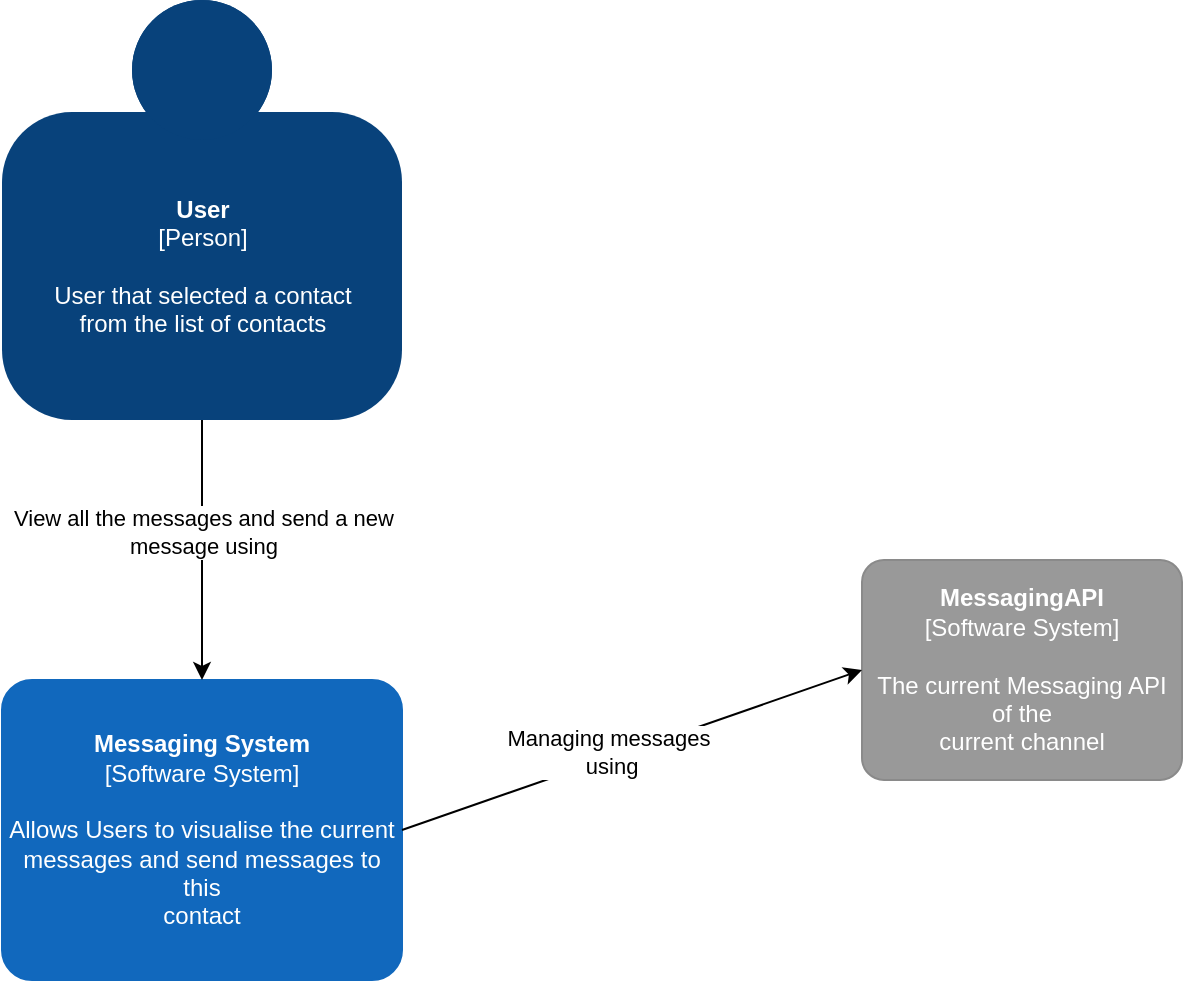 <mxfile version="14.4.9" type="github" pages="3">
  <diagram id="LINnmihD1HDYcQzkTkvL" name="Context-Diagram">
    <mxGraphModel dx="1038" dy="580" grid="1" gridSize="10" guides="1" tooltips="1" connect="1" arrows="1" fold="1" page="1" pageScale="1" pageWidth="827" pageHeight="1169" math="0" shadow="0">
      <root>
        <mxCell id="0" />
        <mxCell id="1" parent="0" />
        <object placeholders="1" c4Name="User" c4Type="Person" c4Description="User that selected a contact &#xa;from the list of contacts" label="&lt;b&gt;%c4Name%&lt;/b&gt;&lt;div&gt;[%c4Type%]&lt;/div&gt;&lt;br&gt;&lt;div&gt;%c4Description%&lt;/div&gt;" id="7fiKnrMGYGweo_oKRSSX-4">
          <mxCell style="html=1;dashed=0;whitespace=wrap;fillColor=#08427b;strokeColor=none;fontColor=#ffffff;shape=mxgraph.c4.person;align=center;metaEdit=1;points=[[0.5,0,0],[1,0.5,0],[1,0.75,0],[0.75,1,0],[0.5,1,0],[0.25,1,0],[0,0.75,0],[0,0.5,0]];metaData={&quot;c4Type&quot;:{&quot;editable&quot;:false}};" vertex="1" parent="1">
            <mxGeometry x="200" y="30" width="200" height="210" as="geometry" />
          </mxCell>
        </object>
        <object placeholders="1" c4Name="Messaging System" c4Type="Software System" c4Description="Allows Users to visualise the current&#xa;messages and send messages to this&#xa;contact  " label="&lt;b&gt;%c4Name%&lt;/b&gt;&lt;div&gt;[%c4Type%]&lt;/div&gt;&lt;br&gt;&lt;div&gt;%c4Description%&lt;/div&gt;" id="7fiKnrMGYGweo_oKRSSX-10">
          <mxCell style="rounded=1;whiteSpace=wrap;html=1;labelBackgroundColor=none;fillColor=#1168BD;fontColor=#ffffff;align=center;arcSize=10;strokeColor=#1168BD;metaEdit=1;metaData={&quot;c4Type&quot;:{&quot;editable&quot;:false}};points=[[0.25,0,0],[0.5,0,0],[0.75,0,0],[1,0.25,0],[1,0.5,0],[1,0.75,0],[0.75,1,0],[0.5,1,0],[0.25,1,0],[0,0.75,0],[0,0.5,0],[0,0.25,0]];" vertex="1" parent="1">
            <mxGeometry x="200" y="370" width="200" height="150" as="geometry" />
          </mxCell>
        </object>
        <object placeholders="1" c4Name="MessagingAPI" c4Type="Software System" c4Description="The current Messaging API of the &#xa;current channel " label="&lt;b&gt;%c4Name%&lt;/b&gt;&lt;div&gt;[%c4Type%]&lt;/div&gt;&lt;br&gt;&lt;div&gt;%c4Description%&lt;/div&gt;" id="7fiKnrMGYGweo_oKRSSX-12">
          <mxCell style="rounded=1;whiteSpace=wrap;html=1;labelBackgroundColor=none;fillColor=#999999;fontColor=#ffffff;align=center;arcSize=10;strokeColor=#8A8A8A;metaEdit=1;metaData={&quot;c4Type&quot;:{&quot;editable&quot;:false}};points=[[0.25,0,0],[0.5,0,0],[0.75,0,0],[1,0.25,0],[1,0.5,0],[1,0.75,0],[0.75,1,0],[0.5,1,0],[0.25,1,0],[0,0.75,0],[0,0.5,0],[0,0.25,0]];" vertex="1" parent="1">
            <mxGeometry x="630" y="310" width="160" height="110.0" as="geometry" />
          </mxCell>
        </object>
        <mxCell id="7fiKnrMGYGweo_oKRSSX-17" value="" style="endArrow=classic;html=1;entryX=0.5;entryY=0;entryDx=0;entryDy=0;entryPerimeter=0;exitX=0.5;exitY=1;exitDx=0;exitDy=0;exitPerimeter=0;" edge="1" parent="1" source="7fiKnrMGYGweo_oKRSSX-4" target="7fiKnrMGYGweo_oKRSSX-10">
          <mxGeometry width="50" height="50" relative="1" as="geometry">
            <mxPoint x="320" y="240" as="sourcePoint" />
            <mxPoint x="350" y="450" as="targetPoint" />
          </mxGeometry>
        </mxCell>
        <mxCell id="7fiKnrMGYGweo_oKRSSX-18" value="&lt;div&gt;View all the messages and send a new&amp;nbsp;&lt;/div&gt;&lt;div&gt;message using&amp;nbsp;&lt;/div&gt;" style="edgeLabel;html=1;align=center;verticalAlign=middle;resizable=0;points=[];" vertex="1" connectable="0" parent="7fiKnrMGYGweo_oKRSSX-17">
          <mxGeometry x="-0.148" y="2" relative="1" as="geometry">
            <mxPoint as="offset" />
          </mxGeometry>
        </mxCell>
        <mxCell id="7fiKnrMGYGweo_oKRSSX-19" value="" style="endArrow=classic;html=1;exitX=1;exitY=0.5;exitDx=0;exitDy=0;exitPerimeter=0;entryX=0;entryY=0.5;entryDx=0;entryDy=0;entryPerimeter=0;" edge="1" parent="1" source="7fiKnrMGYGweo_oKRSSX-10" target="7fiKnrMGYGweo_oKRSSX-12">
          <mxGeometry width="50" height="50" relative="1" as="geometry">
            <mxPoint x="560" y="340" as="sourcePoint" />
            <mxPoint x="610" y="290" as="targetPoint" />
          </mxGeometry>
        </mxCell>
        <mxCell id="7fiKnrMGYGweo_oKRSSX-20" value="Managing messages&lt;br&gt;&amp;nbsp;using" style="edgeLabel;html=1;align=center;verticalAlign=middle;resizable=0;points=[];" vertex="1" connectable="0" parent="7fiKnrMGYGweo_oKRSSX-19">
          <mxGeometry x="-0.1" y="3" relative="1" as="geometry">
            <mxPoint as="offset" />
          </mxGeometry>
        </mxCell>
      </root>
    </mxGraphModel>
  </diagram>
  <diagram id="BCpwLAcKWOmXBuxZ1syT" name="Container-Diagram">
    <mxGraphModel dx="1038" dy="580" grid="1" gridSize="10" guides="1" tooltips="1" connect="1" arrows="1" fold="1" page="1" pageScale="1" pageWidth="827" pageHeight="1169" math="0" shadow="0">
      <root>
        <mxCell id="wOS5Aw5rxeHMLlzVHDFe-0" />
        <mxCell id="wOS5Aw5rxeHMLlzVHDFe-1" parent="wOS5Aw5rxeHMLlzVHDFe-0" />
        <object placeholders="1" c4Name="User" c4Type="Person" c4Description="User that selected a contact &#xa;from the list of contacts" label="&lt;b&gt;%c4Name%&lt;/b&gt;&lt;div&gt;[%c4Type%]&lt;/div&gt;&lt;br&gt;&lt;div&gt;%c4Description%&lt;/div&gt;" id="pBNtO9eGpEC3GKz0Tmak-0">
          <mxCell style="html=1;dashed=0;whitespace=wrap;fillColor=#08427b;strokeColor=none;fontColor=#ffffff;shape=mxgraph.c4.person;align=center;metaEdit=1;points=[[0.5,0,0],[1,0.5,0],[1,0.75,0],[0.75,1,0],[0.5,1,0],[0.25,1,0],[0,0.75,0],[0,0.5,0]];metaData={&quot;c4Type&quot;:{&quot;editable&quot;:false}};" vertex="1" parent="wOS5Aw5rxeHMLlzVHDFe-1">
            <mxGeometry x="290" width="200" height="210" as="geometry" />
          </mxCell>
        </object>
        <mxCell id="_aLZu_ahKe6GKmb_PSZ8-0" value="" style="endArrow=classic;html=1;entryX=0.5;entryY=0;entryDx=0;entryDy=0;entryPerimeter=0;exitX=0.5;exitY=1;exitDx=0;exitDy=0;exitPerimeter=0;" edge="1" parent="wOS5Aw5rxeHMLlzVHDFe-1" source="pBNtO9eGpEC3GKz0Tmak-0" target="p76zneJWpC1tOdE94Fz_-1">
          <mxGeometry width="50" height="50" relative="1" as="geometry">
            <mxPoint x="300" y="240" as="sourcePoint" />
            <mxPoint x="300" y="370" as="targetPoint" />
          </mxGeometry>
        </mxCell>
        <mxCell id="_aLZu_ahKe6GKmb_PSZ8-1" value="&lt;div&gt;View all the messages and send a new&amp;nbsp;&lt;/div&gt;&lt;div&gt;message&lt;/div&gt;" style="edgeLabel;html=1;align=center;verticalAlign=middle;resizable=0;points=[];" vertex="1" connectable="0" parent="_aLZu_ahKe6GKmb_PSZ8-0">
          <mxGeometry x="-0.148" y="2" relative="1" as="geometry">
            <mxPoint as="offset" />
          </mxGeometry>
        </mxCell>
        <object placeholders="1" c4Name="UI" c4Type="Container" c4Technology="Java" c4Description="Description" label="&lt;b&gt;%c4Name%&lt;/b&gt;&lt;div&gt;[%c4Type%: %c4Technology%]&lt;/div&gt;&lt;br&gt;&lt;div&gt;%c4Description%&lt;/div&gt;" id="p76zneJWpC1tOdE94Fz_-1">
          <mxCell style="rounded=1;whiteSpace=wrap;html=1;labelBackgroundColor=none;fillColor=#438DD5;fontColor=#ffffff;align=center;arcSize=10;strokeColor=#3C7FC0;metaEdit=1;metaData={&quot;c4Type&quot;:{&quot;editable&quot;:false}};points=[[0.25,0,0],[0.5,0,0],[0.75,0,0],[1,0.25,0],[1,0.5,0],[1,0.75,0],[0.75,1,0],[0.5,1,0],[0.25,1,0],[0,0.75,0],[0,0.5,0],[0,0.25,0]];" vertex="1" parent="wOS5Aw5rxeHMLlzVHDFe-1">
            <mxGeometry x="310" y="280" width="160" height="110.0" as="geometry" />
          </mxCell>
        </object>
      </root>
    </mxGraphModel>
  </diagram>
  <diagram id="bjKANISwPoHKCwliM6SM" name="Component-Diagram">
    <mxGraphModel dx="1038" dy="580" grid="1" gridSize="10" guides="1" tooltips="1" connect="1" arrows="1" fold="1" page="1" pageScale="1" pageWidth="827" pageHeight="1169" math="0" shadow="0">
      <root>
        <mxCell id="QX4rX3mfWf0FfhNPfQnd-0" />
        <mxCell id="QX4rX3mfWf0FfhNPfQnd-1" parent="QX4rX3mfWf0FfhNPfQnd-0" />
      </root>
    </mxGraphModel>
  </diagram>
</mxfile>

